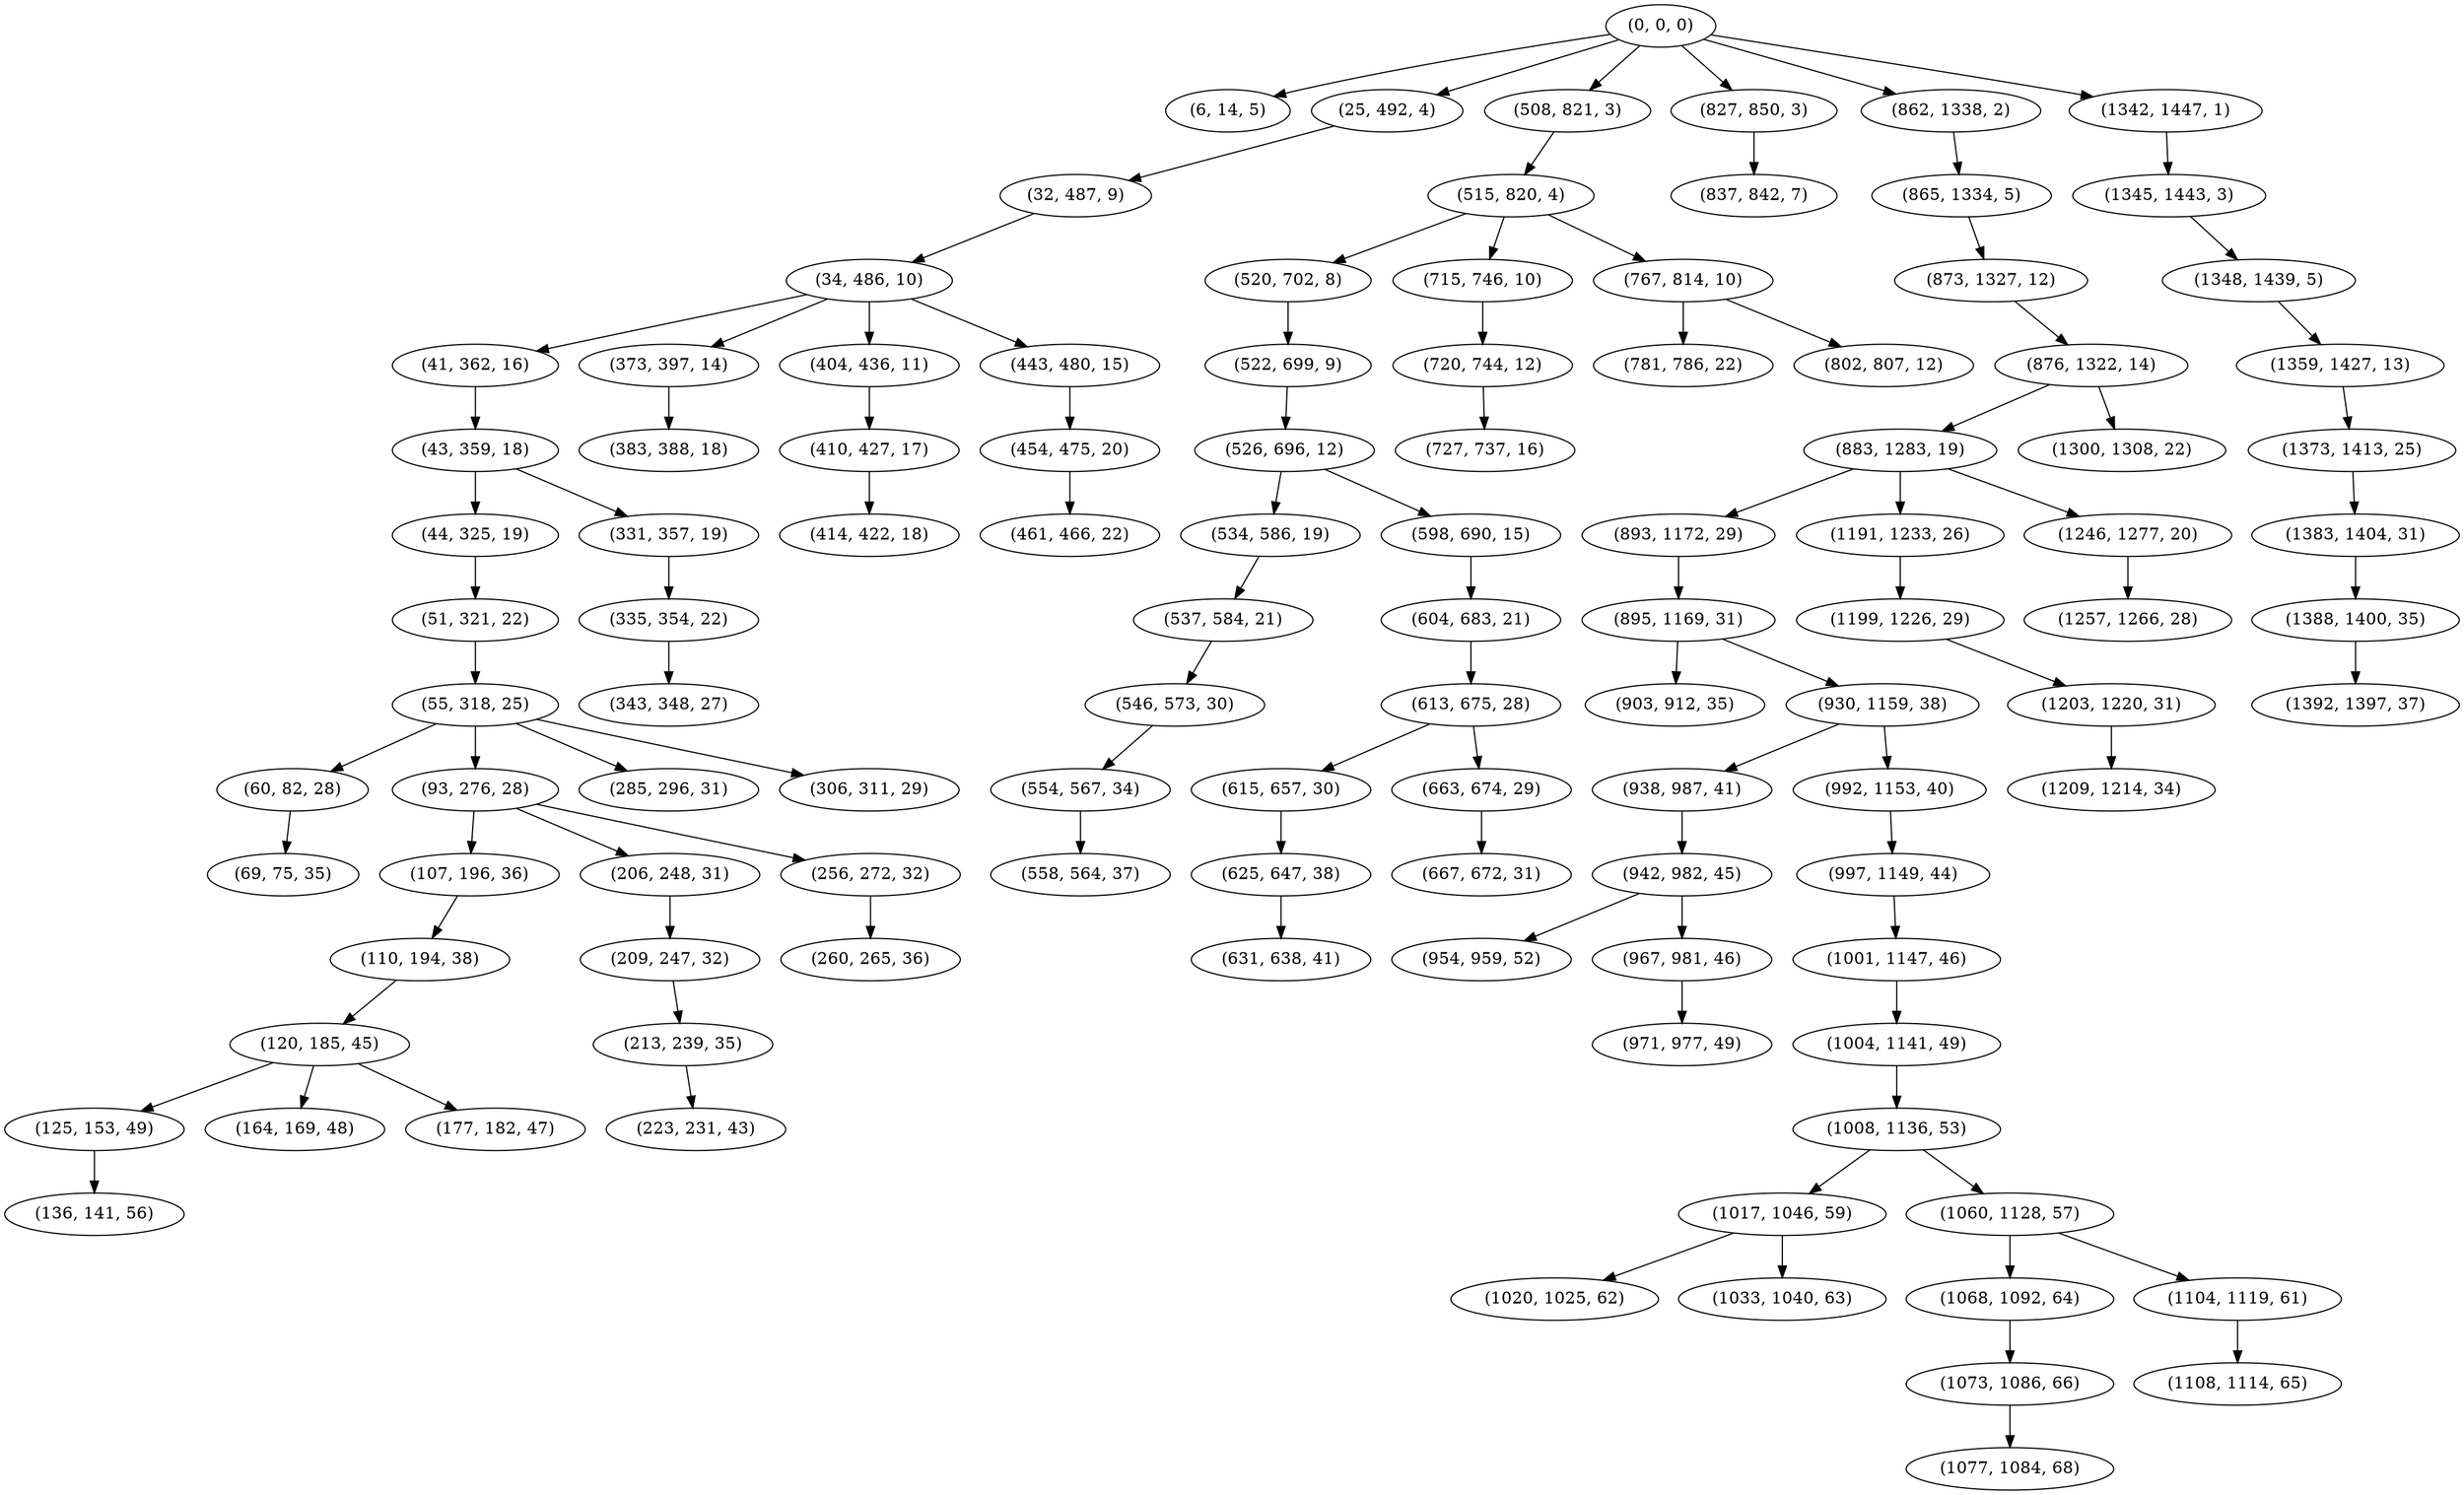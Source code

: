 digraph tree {
    "(0, 0, 0)";
    "(6, 14, 5)";
    "(25, 492, 4)";
    "(32, 487, 9)";
    "(34, 486, 10)";
    "(41, 362, 16)";
    "(43, 359, 18)";
    "(44, 325, 19)";
    "(51, 321, 22)";
    "(55, 318, 25)";
    "(60, 82, 28)";
    "(69, 75, 35)";
    "(93, 276, 28)";
    "(107, 196, 36)";
    "(110, 194, 38)";
    "(120, 185, 45)";
    "(125, 153, 49)";
    "(136, 141, 56)";
    "(164, 169, 48)";
    "(177, 182, 47)";
    "(206, 248, 31)";
    "(209, 247, 32)";
    "(213, 239, 35)";
    "(223, 231, 43)";
    "(256, 272, 32)";
    "(260, 265, 36)";
    "(285, 296, 31)";
    "(306, 311, 29)";
    "(331, 357, 19)";
    "(335, 354, 22)";
    "(343, 348, 27)";
    "(373, 397, 14)";
    "(383, 388, 18)";
    "(404, 436, 11)";
    "(410, 427, 17)";
    "(414, 422, 18)";
    "(443, 480, 15)";
    "(454, 475, 20)";
    "(461, 466, 22)";
    "(508, 821, 3)";
    "(515, 820, 4)";
    "(520, 702, 8)";
    "(522, 699, 9)";
    "(526, 696, 12)";
    "(534, 586, 19)";
    "(537, 584, 21)";
    "(546, 573, 30)";
    "(554, 567, 34)";
    "(558, 564, 37)";
    "(598, 690, 15)";
    "(604, 683, 21)";
    "(613, 675, 28)";
    "(615, 657, 30)";
    "(625, 647, 38)";
    "(631, 638, 41)";
    "(663, 674, 29)";
    "(667, 672, 31)";
    "(715, 746, 10)";
    "(720, 744, 12)";
    "(727, 737, 16)";
    "(767, 814, 10)";
    "(781, 786, 22)";
    "(802, 807, 12)";
    "(827, 850, 3)";
    "(837, 842, 7)";
    "(862, 1338, 2)";
    "(865, 1334, 5)";
    "(873, 1327, 12)";
    "(876, 1322, 14)";
    "(883, 1283, 19)";
    "(893, 1172, 29)";
    "(895, 1169, 31)";
    "(903, 912, 35)";
    "(930, 1159, 38)";
    "(938, 987, 41)";
    "(942, 982, 45)";
    "(954, 959, 52)";
    "(967, 981, 46)";
    "(971, 977, 49)";
    "(992, 1153, 40)";
    "(997, 1149, 44)";
    "(1001, 1147, 46)";
    "(1004, 1141, 49)";
    "(1008, 1136, 53)";
    "(1017, 1046, 59)";
    "(1020, 1025, 62)";
    "(1033, 1040, 63)";
    "(1060, 1128, 57)";
    "(1068, 1092, 64)";
    "(1073, 1086, 66)";
    "(1077, 1084, 68)";
    "(1104, 1119, 61)";
    "(1108, 1114, 65)";
    "(1191, 1233, 26)";
    "(1199, 1226, 29)";
    "(1203, 1220, 31)";
    "(1209, 1214, 34)";
    "(1246, 1277, 20)";
    "(1257, 1266, 28)";
    "(1300, 1308, 22)";
    "(1342, 1447, 1)";
    "(1345, 1443, 3)";
    "(1348, 1439, 5)";
    "(1359, 1427, 13)";
    "(1373, 1413, 25)";
    "(1383, 1404, 31)";
    "(1388, 1400, 35)";
    "(1392, 1397, 37)";
    "(0, 0, 0)" -> "(6, 14, 5)";
    "(0, 0, 0)" -> "(25, 492, 4)";
    "(0, 0, 0)" -> "(508, 821, 3)";
    "(0, 0, 0)" -> "(827, 850, 3)";
    "(0, 0, 0)" -> "(862, 1338, 2)";
    "(0, 0, 0)" -> "(1342, 1447, 1)";
    "(25, 492, 4)" -> "(32, 487, 9)";
    "(32, 487, 9)" -> "(34, 486, 10)";
    "(34, 486, 10)" -> "(41, 362, 16)";
    "(34, 486, 10)" -> "(373, 397, 14)";
    "(34, 486, 10)" -> "(404, 436, 11)";
    "(34, 486, 10)" -> "(443, 480, 15)";
    "(41, 362, 16)" -> "(43, 359, 18)";
    "(43, 359, 18)" -> "(44, 325, 19)";
    "(43, 359, 18)" -> "(331, 357, 19)";
    "(44, 325, 19)" -> "(51, 321, 22)";
    "(51, 321, 22)" -> "(55, 318, 25)";
    "(55, 318, 25)" -> "(60, 82, 28)";
    "(55, 318, 25)" -> "(93, 276, 28)";
    "(55, 318, 25)" -> "(285, 296, 31)";
    "(55, 318, 25)" -> "(306, 311, 29)";
    "(60, 82, 28)" -> "(69, 75, 35)";
    "(93, 276, 28)" -> "(107, 196, 36)";
    "(93, 276, 28)" -> "(206, 248, 31)";
    "(93, 276, 28)" -> "(256, 272, 32)";
    "(107, 196, 36)" -> "(110, 194, 38)";
    "(110, 194, 38)" -> "(120, 185, 45)";
    "(120, 185, 45)" -> "(125, 153, 49)";
    "(120, 185, 45)" -> "(164, 169, 48)";
    "(120, 185, 45)" -> "(177, 182, 47)";
    "(125, 153, 49)" -> "(136, 141, 56)";
    "(206, 248, 31)" -> "(209, 247, 32)";
    "(209, 247, 32)" -> "(213, 239, 35)";
    "(213, 239, 35)" -> "(223, 231, 43)";
    "(256, 272, 32)" -> "(260, 265, 36)";
    "(331, 357, 19)" -> "(335, 354, 22)";
    "(335, 354, 22)" -> "(343, 348, 27)";
    "(373, 397, 14)" -> "(383, 388, 18)";
    "(404, 436, 11)" -> "(410, 427, 17)";
    "(410, 427, 17)" -> "(414, 422, 18)";
    "(443, 480, 15)" -> "(454, 475, 20)";
    "(454, 475, 20)" -> "(461, 466, 22)";
    "(508, 821, 3)" -> "(515, 820, 4)";
    "(515, 820, 4)" -> "(520, 702, 8)";
    "(515, 820, 4)" -> "(715, 746, 10)";
    "(515, 820, 4)" -> "(767, 814, 10)";
    "(520, 702, 8)" -> "(522, 699, 9)";
    "(522, 699, 9)" -> "(526, 696, 12)";
    "(526, 696, 12)" -> "(534, 586, 19)";
    "(526, 696, 12)" -> "(598, 690, 15)";
    "(534, 586, 19)" -> "(537, 584, 21)";
    "(537, 584, 21)" -> "(546, 573, 30)";
    "(546, 573, 30)" -> "(554, 567, 34)";
    "(554, 567, 34)" -> "(558, 564, 37)";
    "(598, 690, 15)" -> "(604, 683, 21)";
    "(604, 683, 21)" -> "(613, 675, 28)";
    "(613, 675, 28)" -> "(615, 657, 30)";
    "(613, 675, 28)" -> "(663, 674, 29)";
    "(615, 657, 30)" -> "(625, 647, 38)";
    "(625, 647, 38)" -> "(631, 638, 41)";
    "(663, 674, 29)" -> "(667, 672, 31)";
    "(715, 746, 10)" -> "(720, 744, 12)";
    "(720, 744, 12)" -> "(727, 737, 16)";
    "(767, 814, 10)" -> "(781, 786, 22)";
    "(767, 814, 10)" -> "(802, 807, 12)";
    "(827, 850, 3)" -> "(837, 842, 7)";
    "(862, 1338, 2)" -> "(865, 1334, 5)";
    "(865, 1334, 5)" -> "(873, 1327, 12)";
    "(873, 1327, 12)" -> "(876, 1322, 14)";
    "(876, 1322, 14)" -> "(883, 1283, 19)";
    "(876, 1322, 14)" -> "(1300, 1308, 22)";
    "(883, 1283, 19)" -> "(893, 1172, 29)";
    "(883, 1283, 19)" -> "(1191, 1233, 26)";
    "(883, 1283, 19)" -> "(1246, 1277, 20)";
    "(893, 1172, 29)" -> "(895, 1169, 31)";
    "(895, 1169, 31)" -> "(903, 912, 35)";
    "(895, 1169, 31)" -> "(930, 1159, 38)";
    "(930, 1159, 38)" -> "(938, 987, 41)";
    "(930, 1159, 38)" -> "(992, 1153, 40)";
    "(938, 987, 41)" -> "(942, 982, 45)";
    "(942, 982, 45)" -> "(954, 959, 52)";
    "(942, 982, 45)" -> "(967, 981, 46)";
    "(967, 981, 46)" -> "(971, 977, 49)";
    "(992, 1153, 40)" -> "(997, 1149, 44)";
    "(997, 1149, 44)" -> "(1001, 1147, 46)";
    "(1001, 1147, 46)" -> "(1004, 1141, 49)";
    "(1004, 1141, 49)" -> "(1008, 1136, 53)";
    "(1008, 1136, 53)" -> "(1017, 1046, 59)";
    "(1008, 1136, 53)" -> "(1060, 1128, 57)";
    "(1017, 1046, 59)" -> "(1020, 1025, 62)";
    "(1017, 1046, 59)" -> "(1033, 1040, 63)";
    "(1060, 1128, 57)" -> "(1068, 1092, 64)";
    "(1060, 1128, 57)" -> "(1104, 1119, 61)";
    "(1068, 1092, 64)" -> "(1073, 1086, 66)";
    "(1073, 1086, 66)" -> "(1077, 1084, 68)";
    "(1104, 1119, 61)" -> "(1108, 1114, 65)";
    "(1191, 1233, 26)" -> "(1199, 1226, 29)";
    "(1199, 1226, 29)" -> "(1203, 1220, 31)";
    "(1203, 1220, 31)" -> "(1209, 1214, 34)";
    "(1246, 1277, 20)" -> "(1257, 1266, 28)";
    "(1342, 1447, 1)" -> "(1345, 1443, 3)";
    "(1345, 1443, 3)" -> "(1348, 1439, 5)";
    "(1348, 1439, 5)" -> "(1359, 1427, 13)";
    "(1359, 1427, 13)" -> "(1373, 1413, 25)";
    "(1373, 1413, 25)" -> "(1383, 1404, 31)";
    "(1383, 1404, 31)" -> "(1388, 1400, 35)";
    "(1388, 1400, 35)" -> "(1392, 1397, 37)";
}
